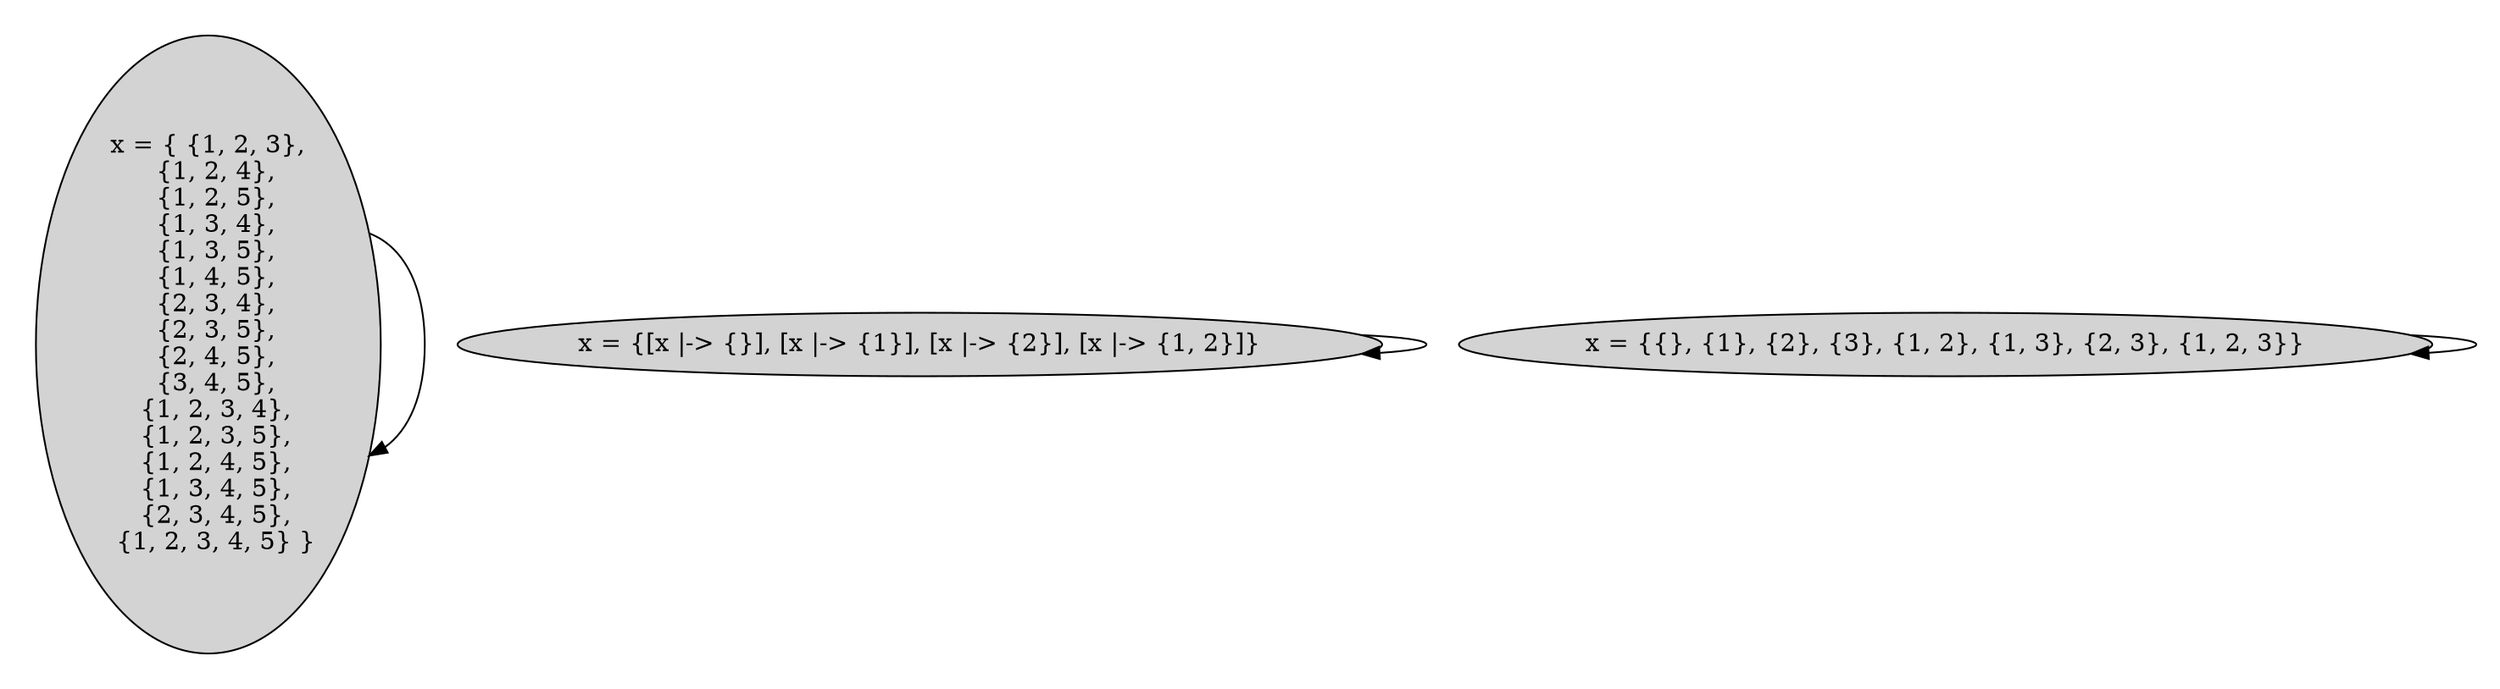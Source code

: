 strict digraph DiskGraph {
nodesep=0.35;
subgraph cluster_graph {
color="white";
-1489894719359147593 [label="x = {{}, {1}, {2}, {3}, {1, 2}, {1, 3}, {2, 3}, {1, 2, 3}}",style = filled]
855182845656677526 [label="x = {[x |-> {}], [x |-> {1}], [x |-> {2}], [x |-> {1, 2}]}",style = filled]
4866142488524875717 [label="x = { {1, 2, 3},\n  {1, 2, 4},\n  {1, 2, 5},\n  {1, 3, 4},\n  {1, 3, 5},\n  {1, 4, 5},\n  {2, 3, 4},\n  {2, 3, 5},\n  {2, 4, 5},\n  {3, 4, 5},\n  {1, 2, 3, 4},\n  {1, 2, 3, 5},\n  {1, 2, 4, 5},\n  {1, 3, 4, 5},\n  {2, 3, 4, 5},\n  {1, 2, 3, 4, 5} }",style = filled]
-1489894719359147593 -> -1489894719359147593 [label="",color="black",fontcolor="black"];
855182845656677526 -> 855182845656677526 [label="",color="black",fontcolor="black"];
4866142488524875717 -> 4866142488524875717 [label="",color="black",fontcolor="black"];
{rank = same; 855182845656677526;4866142488524875717;-1489894719359147593;}
}
}